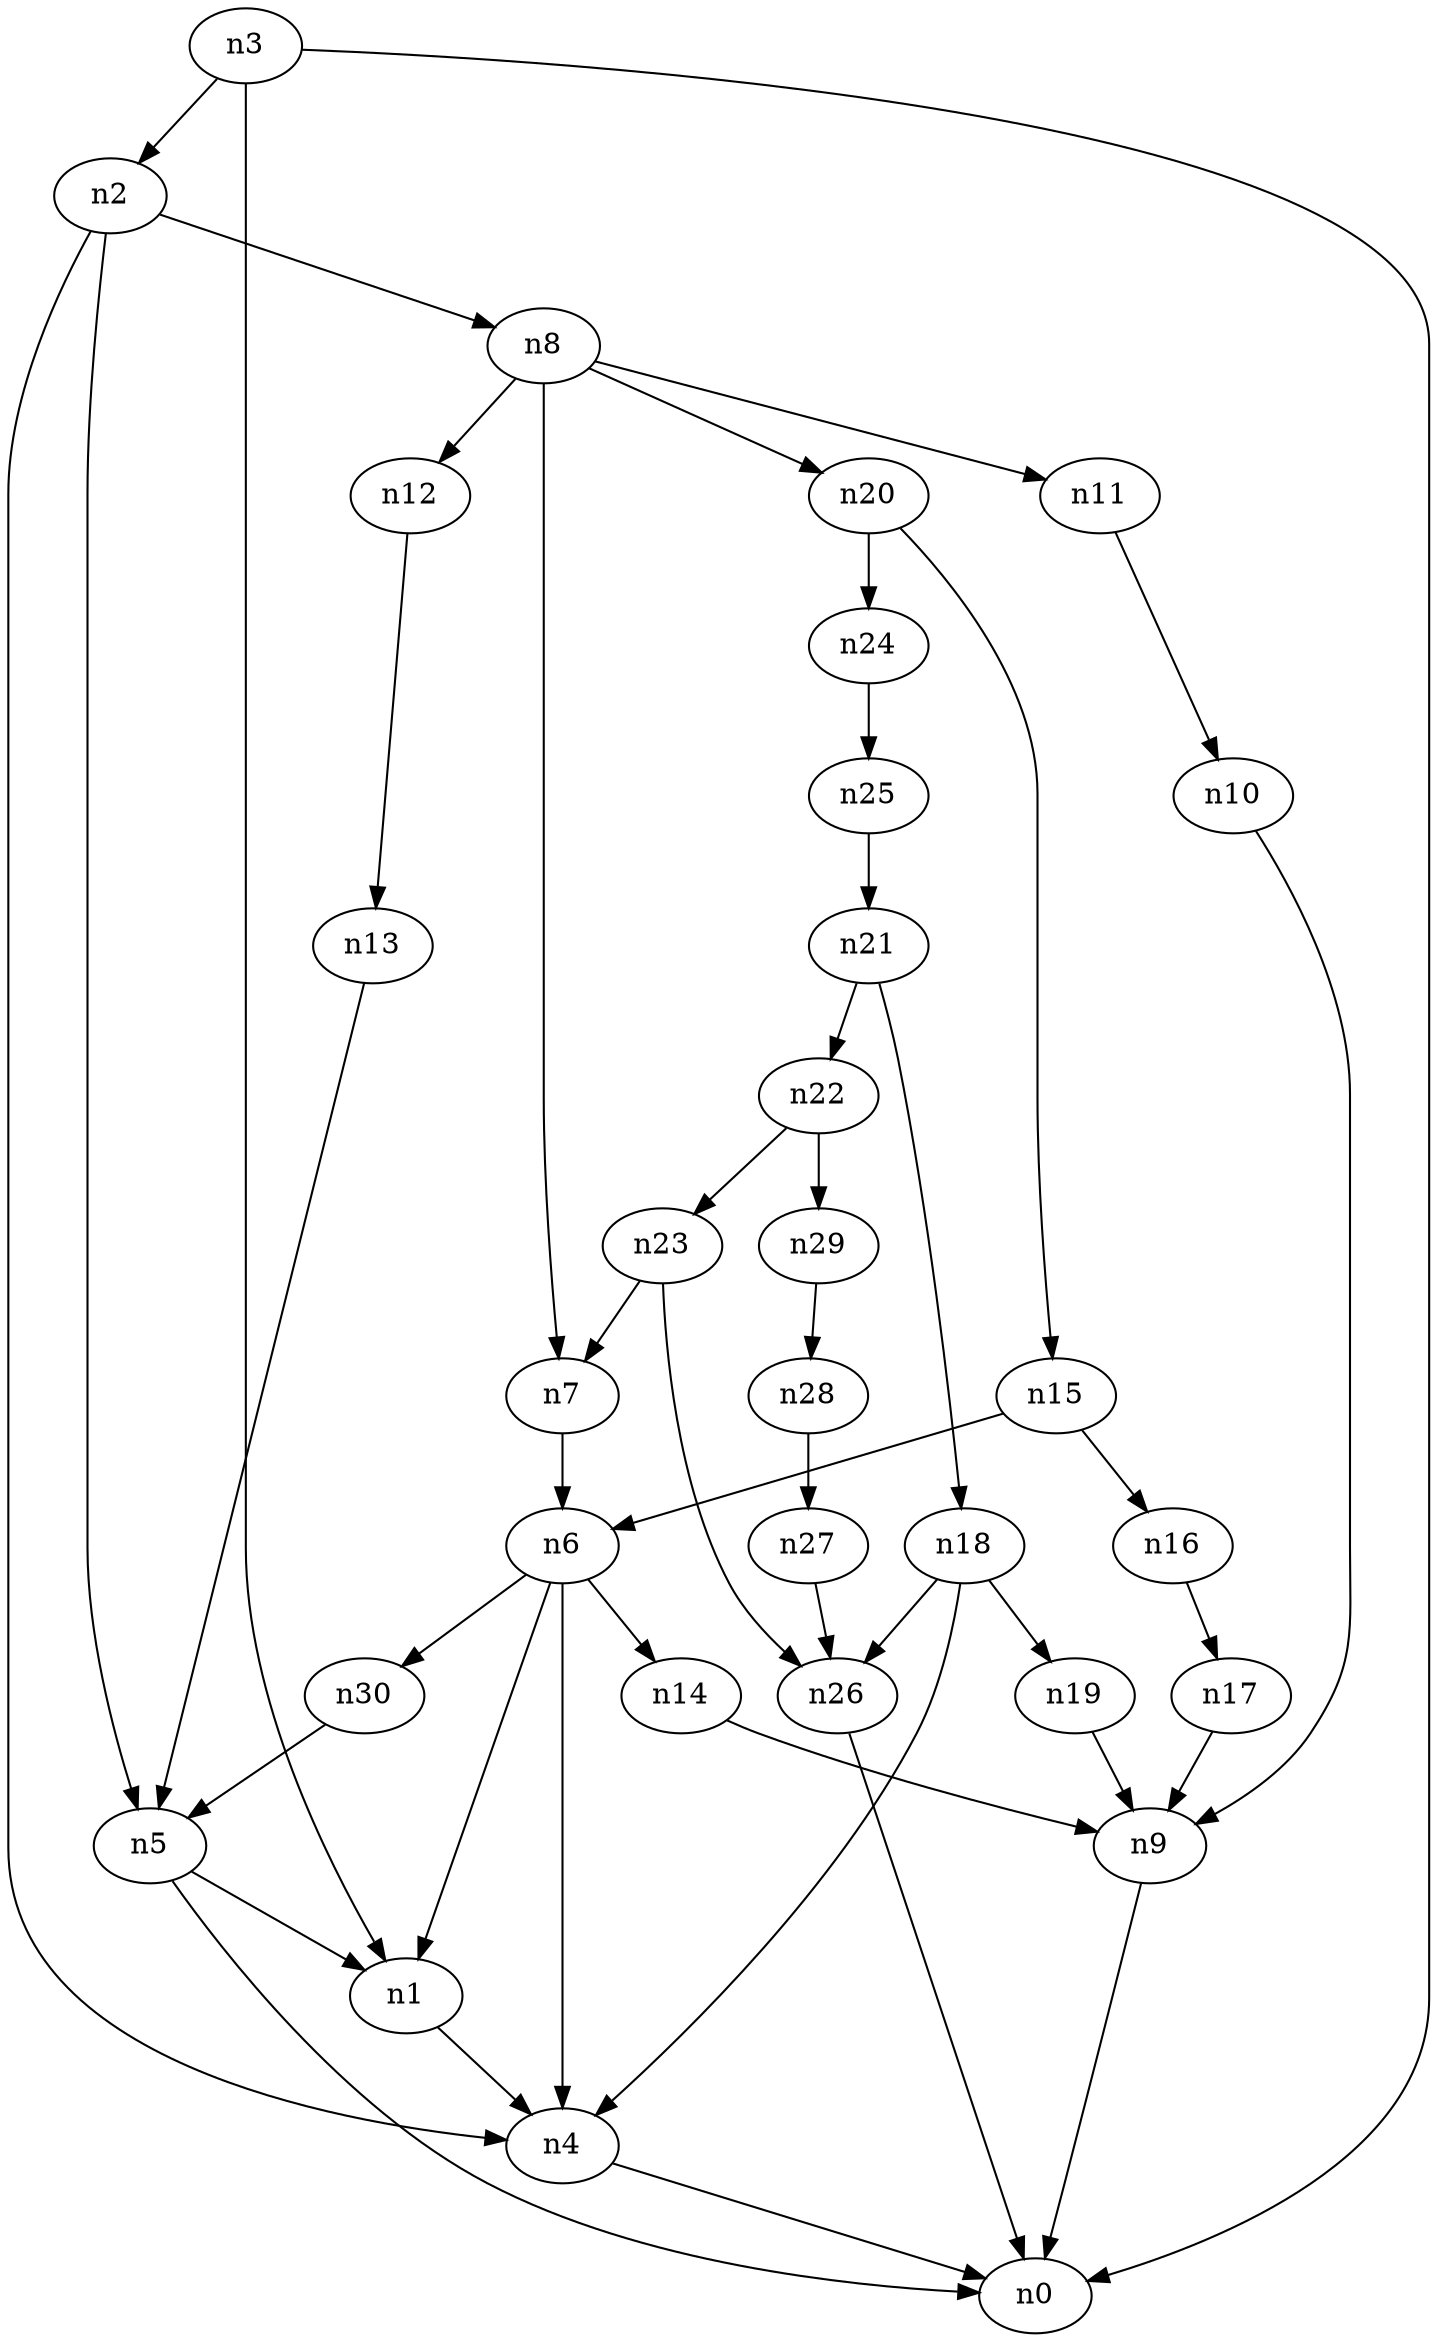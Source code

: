 digraph G {
	n1 -> n4	 [_graphml_id=e4];
	n2 -> n4	 [_graphml_id=e7];
	n2 -> n5	 [_graphml_id=e8];
	n2 -> n8	 [_graphml_id=e12];
	n3 -> n0	 [_graphml_id=e0];
	n3 -> n1	 [_graphml_id=e3];
	n3 -> n2	 [_graphml_id=e6];
	n4 -> n0	 [_graphml_id=e1];
	n5 -> n0	 [_graphml_id=e2];
	n5 -> n1	 [_graphml_id=e5];
	n6 -> n1	 [_graphml_id=e9];
	n6 -> n4	 [_graphml_id=e22];
	n6 -> n14	 [_graphml_id=e21];
	n6 -> n30	 [_graphml_id=e46];
	n7 -> n6	 [_graphml_id=e10];
	n8 -> n7	 [_graphml_id=e11];
	n8 -> n11	 [_graphml_id=e16];
	n8 -> n12	 [_graphml_id=e17];
	n8 -> n20	 [_graphml_id=e31];
	n9 -> n0	 [_graphml_id=e13];
	n10 -> n9	 [_graphml_id=e14];
	n11 -> n10	 [_graphml_id=e15];
	n12 -> n13	 [_graphml_id=e18];
	n13 -> n5	 [_graphml_id=e19];
	n14 -> n9	 [_graphml_id=e20];
	n15 -> n6	 [_graphml_id=e23];
	n15 -> n16	 [_graphml_id=e24];
	n16 -> n17	 [_graphml_id=e25];
	n17 -> n9	 [_graphml_id=e26];
	n18 -> n4	 [_graphml_id=e27];
	n18 -> n19	 [_graphml_id=e28];
	n18 -> n26	 [_graphml_id=e40];
	n19 -> n9	 [_graphml_id=e29];
	n20 -> n15	 [_graphml_id=e30];
	n20 -> n24	 [_graphml_id=e36];
	n21 -> n18	 [_graphml_id=e32];
	n21 -> n22	 [_graphml_id=e33];
	n22 -> n23	 [_graphml_id=e34];
	n22 -> n29	 [_graphml_id=e45];
	n23 -> n7	 [_graphml_id=e35];
	n23 -> n26	 [_graphml_id=e39];
	n24 -> n25	 [_graphml_id=e37];
	n25 -> n21	 [_graphml_id=e38];
	n26 -> n0	 [_graphml_id=e41];
	n27 -> n26	 [_graphml_id=e42];
	n28 -> n27	 [_graphml_id=e43];
	n29 -> n28	 [_graphml_id=e44];
	n30 -> n5	 [_graphml_id=e47];
}
